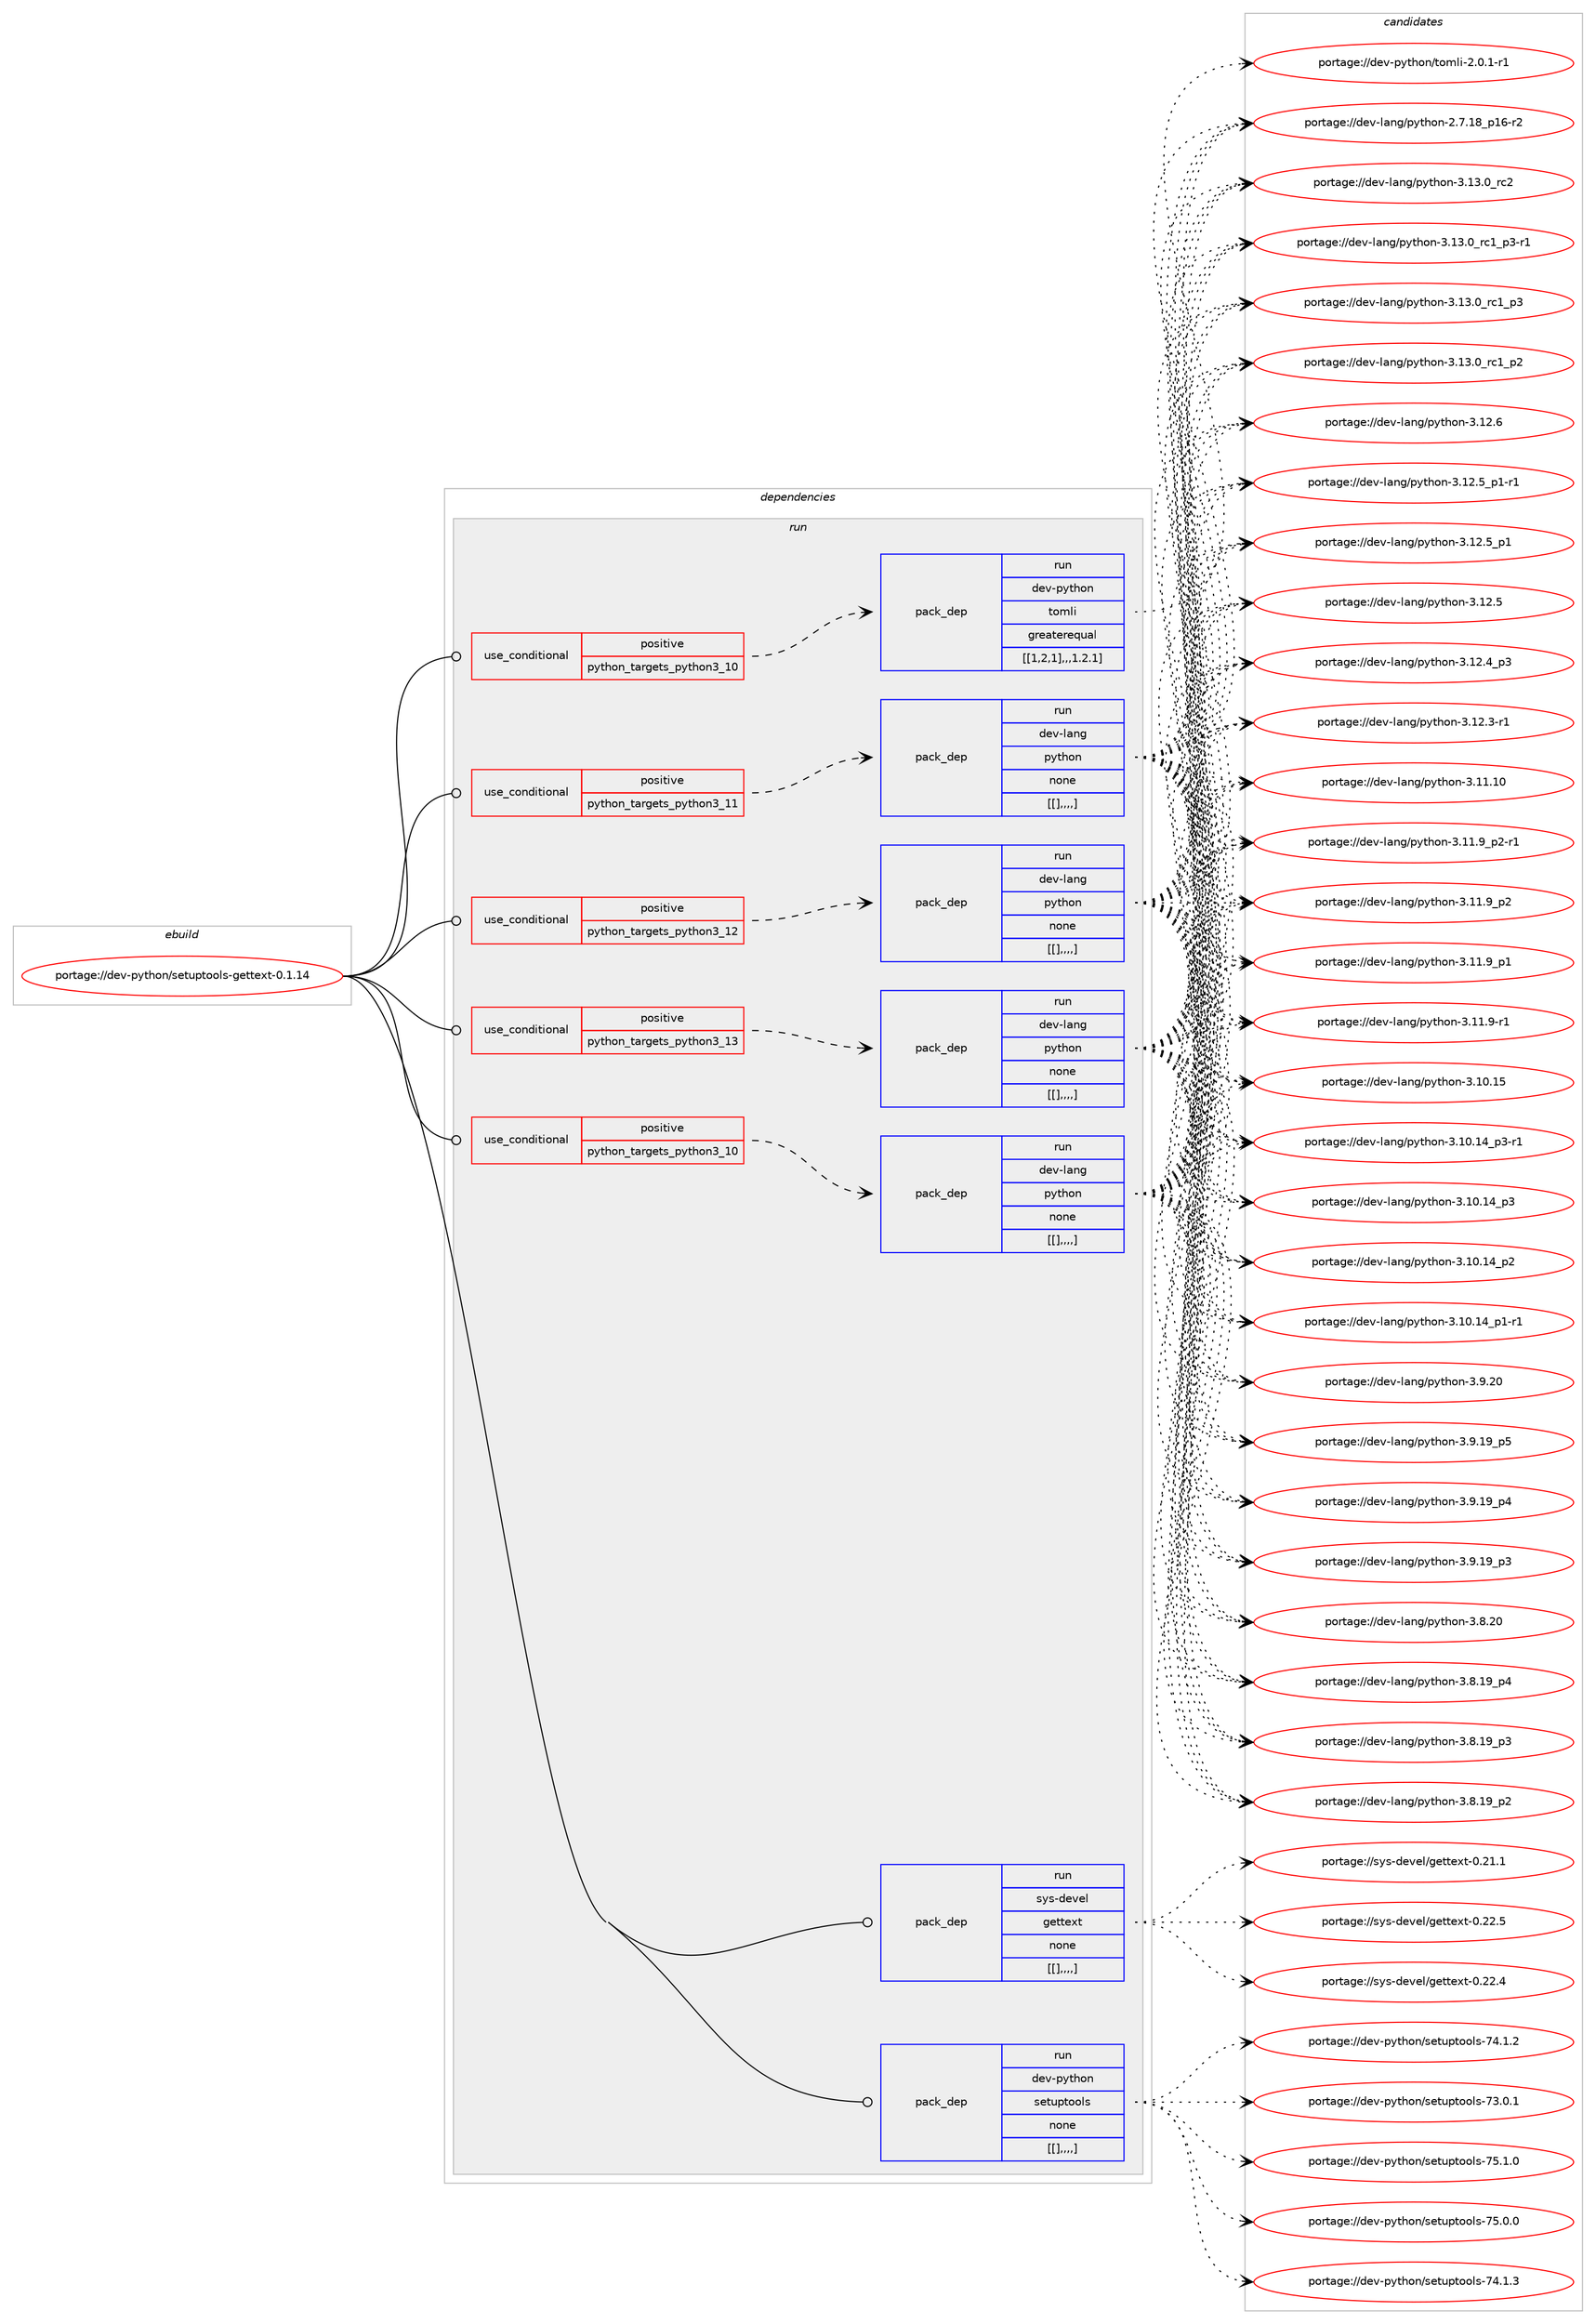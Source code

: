 digraph prolog {

# *************
# Graph options
# *************

newrank=true;
concentrate=true;
compound=true;
graph [rankdir=LR,fontname=Helvetica,fontsize=10,ranksep=1.5];#, ranksep=2.5, nodesep=0.2];
edge  [arrowhead=vee];
node  [fontname=Helvetica,fontsize=10];

# **********
# The ebuild
# **********

subgraph cluster_leftcol {
color=gray;
label=<<i>ebuild</i>>;
id [label="portage://dev-python/setuptools-gettext-0.1.14", color=red, width=4, href="../dev-python/setuptools-gettext-0.1.14.svg"];
}

# ****************
# The dependencies
# ****************

subgraph cluster_midcol {
color=gray;
label=<<i>dependencies</i>>;
subgraph cluster_compile {
fillcolor="#eeeeee";
style=filled;
label=<<i>compile</i>>;
}
subgraph cluster_compileandrun {
fillcolor="#eeeeee";
style=filled;
label=<<i>compile and run</i>>;
}
subgraph cluster_run {
fillcolor="#eeeeee";
style=filled;
label=<<i>run</i>>;
subgraph cond40470 {
dependency165206 [label=<<TABLE BORDER="0" CELLBORDER="1" CELLSPACING="0" CELLPADDING="4"><TR><TD ROWSPAN="3" CELLPADDING="10">use_conditional</TD></TR><TR><TD>positive</TD></TR><TR><TD>python_targets_python3_10</TD></TR></TABLE>>, shape=none, color=red];
subgraph pack123475 {
dependency165207 [label=<<TABLE BORDER="0" CELLBORDER="1" CELLSPACING="0" CELLPADDING="4" WIDTH="220"><TR><TD ROWSPAN="6" CELLPADDING="30">pack_dep</TD></TR><TR><TD WIDTH="110">run</TD></TR><TR><TD>dev-lang</TD></TR><TR><TD>python</TD></TR><TR><TD>none</TD></TR><TR><TD>[[],,,,]</TD></TR></TABLE>>, shape=none, color=blue];
}
dependency165206:e -> dependency165207:w [weight=20,style="dashed",arrowhead="vee"];
}
id:e -> dependency165206:w [weight=20,style="solid",arrowhead="odot"];
subgraph cond40471 {
dependency165208 [label=<<TABLE BORDER="0" CELLBORDER="1" CELLSPACING="0" CELLPADDING="4"><TR><TD ROWSPAN="3" CELLPADDING="10">use_conditional</TD></TR><TR><TD>positive</TD></TR><TR><TD>python_targets_python3_10</TD></TR></TABLE>>, shape=none, color=red];
subgraph pack123476 {
dependency165209 [label=<<TABLE BORDER="0" CELLBORDER="1" CELLSPACING="0" CELLPADDING="4" WIDTH="220"><TR><TD ROWSPAN="6" CELLPADDING="30">pack_dep</TD></TR><TR><TD WIDTH="110">run</TD></TR><TR><TD>dev-python</TD></TR><TR><TD>tomli</TD></TR><TR><TD>greaterequal</TD></TR><TR><TD>[[1,2,1],,,1.2.1]</TD></TR></TABLE>>, shape=none, color=blue];
}
dependency165208:e -> dependency165209:w [weight=20,style="dashed",arrowhead="vee"];
}
id:e -> dependency165208:w [weight=20,style="solid",arrowhead="odot"];
subgraph cond40472 {
dependency165210 [label=<<TABLE BORDER="0" CELLBORDER="1" CELLSPACING="0" CELLPADDING="4"><TR><TD ROWSPAN="3" CELLPADDING="10">use_conditional</TD></TR><TR><TD>positive</TD></TR><TR><TD>python_targets_python3_11</TD></TR></TABLE>>, shape=none, color=red];
subgraph pack123477 {
dependency165211 [label=<<TABLE BORDER="0" CELLBORDER="1" CELLSPACING="0" CELLPADDING="4" WIDTH="220"><TR><TD ROWSPAN="6" CELLPADDING="30">pack_dep</TD></TR><TR><TD WIDTH="110">run</TD></TR><TR><TD>dev-lang</TD></TR><TR><TD>python</TD></TR><TR><TD>none</TD></TR><TR><TD>[[],,,,]</TD></TR></TABLE>>, shape=none, color=blue];
}
dependency165210:e -> dependency165211:w [weight=20,style="dashed",arrowhead="vee"];
}
id:e -> dependency165210:w [weight=20,style="solid",arrowhead="odot"];
subgraph cond40473 {
dependency165212 [label=<<TABLE BORDER="0" CELLBORDER="1" CELLSPACING="0" CELLPADDING="4"><TR><TD ROWSPAN="3" CELLPADDING="10">use_conditional</TD></TR><TR><TD>positive</TD></TR><TR><TD>python_targets_python3_12</TD></TR></TABLE>>, shape=none, color=red];
subgraph pack123478 {
dependency165213 [label=<<TABLE BORDER="0" CELLBORDER="1" CELLSPACING="0" CELLPADDING="4" WIDTH="220"><TR><TD ROWSPAN="6" CELLPADDING="30">pack_dep</TD></TR><TR><TD WIDTH="110">run</TD></TR><TR><TD>dev-lang</TD></TR><TR><TD>python</TD></TR><TR><TD>none</TD></TR><TR><TD>[[],,,,]</TD></TR></TABLE>>, shape=none, color=blue];
}
dependency165212:e -> dependency165213:w [weight=20,style="dashed",arrowhead="vee"];
}
id:e -> dependency165212:w [weight=20,style="solid",arrowhead="odot"];
subgraph cond40474 {
dependency165214 [label=<<TABLE BORDER="0" CELLBORDER="1" CELLSPACING="0" CELLPADDING="4"><TR><TD ROWSPAN="3" CELLPADDING="10">use_conditional</TD></TR><TR><TD>positive</TD></TR><TR><TD>python_targets_python3_13</TD></TR></TABLE>>, shape=none, color=red];
subgraph pack123479 {
dependency165215 [label=<<TABLE BORDER="0" CELLBORDER="1" CELLSPACING="0" CELLPADDING="4" WIDTH="220"><TR><TD ROWSPAN="6" CELLPADDING="30">pack_dep</TD></TR><TR><TD WIDTH="110">run</TD></TR><TR><TD>dev-lang</TD></TR><TR><TD>python</TD></TR><TR><TD>none</TD></TR><TR><TD>[[],,,,]</TD></TR></TABLE>>, shape=none, color=blue];
}
dependency165214:e -> dependency165215:w [weight=20,style="dashed",arrowhead="vee"];
}
id:e -> dependency165214:w [weight=20,style="solid",arrowhead="odot"];
subgraph pack123480 {
dependency165216 [label=<<TABLE BORDER="0" CELLBORDER="1" CELLSPACING="0" CELLPADDING="4" WIDTH="220"><TR><TD ROWSPAN="6" CELLPADDING="30">pack_dep</TD></TR><TR><TD WIDTH="110">run</TD></TR><TR><TD>dev-python</TD></TR><TR><TD>setuptools</TD></TR><TR><TD>none</TD></TR><TR><TD>[[],,,,]</TD></TR></TABLE>>, shape=none, color=blue];
}
id:e -> dependency165216:w [weight=20,style="solid",arrowhead="odot"];
subgraph pack123481 {
dependency165217 [label=<<TABLE BORDER="0" CELLBORDER="1" CELLSPACING="0" CELLPADDING="4" WIDTH="220"><TR><TD ROWSPAN="6" CELLPADDING="30">pack_dep</TD></TR><TR><TD WIDTH="110">run</TD></TR><TR><TD>sys-devel</TD></TR><TR><TD>gettext</TD></TR><TR><TD>none</TD></TR><TR><TD>[[],,,,]</TD></TR></TABLE>>, shape=none, color=blue];
}
id:e -> dependency165217:w [weight=20,style="solid",arrowhead="odot"];
}
}

# **************
# The candidates
# **************

subgraph cluster_choices {
rank=same;
color=gray;
label=<<i>candidates</i>>;

subgraph choice123475 {
color=black;
nodesep=1;
choice10010111845108971101034711212111610411111045514649514648951149950 [label="portage://dev-lang/python-3.13.0_rc2", color=red, width=4,href="../dev-lang/python-3.13.0_rc2.svg"];
choice1001011184510897110103471121211161041111104551464951464895114994995112514511449 [label="portage://dev-lang/python-3.13.0_rc1_p3-r1", color=red, width=4,href="../dev-lang/python-3.13.0_rc1_p3-r1.svg"];
choice100101118451089711010347112121116104111110455146495146489511499499511251 [label="portage://dev-lang/python-3.13.0_rc1_p3", color=red, width=4,href="../dev-lang/python-3.13.0_rc1_p3.svg"];
choice100101118451089711010347112121116104111110455146495146489511499499511250 [label="portage://dev-lang/python-3.13.0_rc1_p2", color=red, width=4,href="../dev-lang/python-3.13.0_rc1_p2.svg"];
choice10010111845108971101034711212111610411111045514649504654 [label="portage://dev-lang/python-3.12.6", color=red, width=4,href="../dev-lang/python-3.12.6.svg"];
choice1001011184510897110103471121211161041111104551464950465395112494511449 [label="portage://dev-lang/python-3.12.5_p1-r1", color=red, width=4,href="../dev-lang/python-3.12.5_p1-r1.svg"];
choice100101118451089711010347112121116104111110455146495046539511249 [label="portage://dev-lang/python-3.12.5_p1", color=red, width=4,href="../dev-lang/python-3.12.5_p1.svg"];
choice10010111845108971101034711212111610411111045514649504653 [label="portage://dev-lang/python-3.12.5", color=red, width=4,href="../dev-lang/python-3.12.5.svg"];
choice100101118451089711010347112121116104111110455146495046529511251 [label="portage://dev-lang/python-3.12.4_p3", color=red, width=4,href="../dev-lang/python-3.12.4_p3.svg"];
choice100101118451089711010347112121116104111110455146495046514511449 [label="portage://dev-lang/python-3.12.3-r1", color=red, width=4,href="../dev-lang/python-3.12.3-r1.svg"];
choice1001011184510897110103471121211161041111104551464949464948 [label="portage://dev-lang/python-3.11.10", color=red, width=4,href="../dev-lang/python-3.11.10.svg"];
choice1001011184510897110103471121211161041111104551464949465795112504511449 [label="portage://dev-lang/python-3.11.9_p2-r1", color=red, width=4,href="../dev-lang/python-3.11.9_p2-r1.svg"];
choice100101118451089711010347112121116104111110455146494946579511250 [label="portage://dev-lang/python-3.11.9_p2", color=red, width=4,href="../dev-lang/python-3.11.9_p2.svg"];
choice100101118451089711010347112121116104111110455146494946579511249 [label="portage://dev-lang/python-3.11.9_p1", color=red, width=4,href="../dev-lang/python-3.11.9_p1.svg"];
choice100101118451089711010347112121116104111110455146494946574511449 [label="portage://dev-lang/python-3.11.9-r1", color=red, width=4,href="../dev-lang/python-3.11.9-r1.svg"];
choice1001011184510897110103471121211161041111104551464948464953 [label="portage://dev-lang/python-3.10.15", color=red, width=4,href="../dev-lang/python-3.10.15.svg"];
choice100101118451089711010347112121116104111110455146494846495295112514511449 [label="portage://dev-lang/python-3.10.14_p3-r1", color=red, width=4,href="../dev-lang/python-3.10.14_p3-r1.svg"];
choice10010111845108971101034711212111610411111045514649484649529511251 [label="portage://dev-lang/python-3.10.14_p3", color=red, width=4,href="../dev-lang/python-3.10.14_p3.svg"];
choice10010111845108971101034711212111610411111045514649484649529511250 [label="portage://dev-lang/python-3.10.14_p2", color=red, width=4,href="../dev-lang/python-3.10.14_p2.svg"];
choice100101118451089711010347112121116104111110455146494846495295112494511449 [label="portage://dev-lang/python-3.10.14_p1-r1", color=red, width=4,href="../dev-lang/python-3.10.14_p1-r1.svg"];
choice10010111845108971101034711212111610411111045514657465048 [label="portage://dev-lang/python-3.9.20", color=red, width=4,href="../dev-lang/python-3.9.20.svg"];
choice100101118451089711010347112121116104111110455146574649579511253 [label="portage://dev-lang/python-3.9.19_p5", color=red, width=4,href="../dev-lang/python-3.9.19_p5.svg"];
choice100101118451089711010347112121116104111110455146574649579511252 [label="portage://dev-lang/python-3.9.19_p4", color=red, width=4,href="../dev-lang/python-3.9.19_p4.svg"];
choice100101118451089711010347112121116104111110455146574649579511251 [label="portage://dev-lang/python-3.9.19_p3", color=red, width=4,href="../dev-lang/python-3.9.19_p3.svg"];
choice10010111845108971101034711212111610411111045514656465048 [label="portage://dev-lang/python-3.8.20", color=red, width=4,href="../dev-lang/python-3.8.20.svg"];
choice100101118451089711010347112121116104111110455146564649579511252 [label="portage://dev-lang/python-3.8.19_p4", color=red, width=4,href="../dev-lang/python-3.8.19_p4.svg"];
choice100101118451089711010347112121116104111110455146564649579511251 [label="portage://dev-lang/python-3.8.19_p3", color=red, width=4,href="../dev-lang/python-3.8.19_p3.svg"];
choice100101118451089711010347112121116104111110455146564649579511250 [label="portage://dev-lang/python-3.8.19_p2", color=red, width=4,href="../dev-lang/python-3.8.19_p2.svg"];
choice100101118451089711010347112121116104111110455046554649569511249544511450 [label="portage://dev-lang/python-2.7.18_p16-r2", color=red, width=4,href="../dev-lang/python-2.7.18_p16-r2.svg"];
dependency165207:e -> choice10010111845108971101034711212111610411111045514649514648951149950:w [style=dotted,weight="100"];
dependency165207:e -> choice1001011184510897110103471121211161041111104551464951464895114994995112514511449:w [style=dotted,weight="100"];
dependency165207:e -> choice100101118451089711010347112121116104111110455146495146489511499499511251:w [style=dotted,weight="100"];
dependency165207:e -> choice100101118451089711010347112121116104111110455146495146489511499499511250:w [style=dotted,weight="100"];
dependency165207:e -> choice10010111845108971101034711212111610411111045514649504654:w [style=dotted,weight="100"];
dependency165207:e -> choice1001011184510897110103471121211161041111104551464950465395112494511449:w [style=dotted,weight="100"];
dependency165207:e -> choice100101118451089711010347112121116104111110455146495046539511249:w [style=dotted,weight="100"];
dependency165207:e -> choice10010111845108971101034711212111610411111045514649504653:w [style=dotted,weight="100"];
dependency165207:e -> choice100101118451089711010347112121116104111110455146495046529511251:w [style=dotted,weight="100"];
dependency165207:e -> choice100101118451089711010347112121116104111110455146495046514511449:w [style=dotted,weight="100"];
dependency165207:e -> choice1001011184510897110103471121211161041111104551464949464948:w [style=dotted,weight="100"];
dependency165207:e -> choice1001011184510897110103471121211161041111104551464949465795112504511449:w [style=dotted,weight="100"];
dependency165207:e -> choice100101118451089711010347112121116104111110455146494946579511250:w [style=dotted,weight="100"];
dependency165207:e -> choice100101118451089711010347112121116104111110455146494946579511249:w [style=dotted,weight="100"];
dependency165207:e -> choice100101118451089711010347112121116104111110455146494946574511449:w [style=dotted,weight="100"];
dependency165207:e -> choice1001011184510897110103471121211161041111104551464948464953:w [style=dotted,weight="100"];
dependency165207:e -> choice100101118451089711010347112121116104111110455146494846495295112514511449:w [style=dotted,weight="100"];
dependency165207:e -> choice10010111845108971101034711212111610411111045514649484649529511251:w [style=dotted,weight="100"];
dependency165207:e -> choice10010111845108971101034711212111610411111045514649484649529511250:w [style=dotted,weight="100"];
dependency165207:e -> choice100101118451089711010347112121116104111110455146494846495295112494511449:w [style=dotted,weight="100"];
dependency165207:e -> choice10010111845108971101034711212111610411111045514657465048:w [style=dotted,weight="100"];
dependency165207:e -> choice100101118451089711010347112121116104111110455146574649579511253:w [style=dotted,weight="100"];
dependency165207:e -> choice100101118451089711010347112121116104111110455146574649579511252:w [style=dotted,weight="100"];
dependency165207:e -> choice100101118451089711010347112121116104111110455146574649579511251:w [style=dotted,weight="100"];
dependency165207:e -> choice10010111845108971101034711212111610411111045514656465048:w [style=dotted,weight="100"];
dependency165207:e -> choice100101118451089711010347112121116104111110455146564649579511252:w [style=dotted,weight="100"];
dependency165207:e -> choice100101118451089711010347112121116104111110455146564649579511251:w [style=dotted,weight="100"];
dependency165207:e -> choice100101118451089711010347112121116104111110455146564649579511250:w [style=dotted,weight="100"];
dependency165207:e -> choice100101118451089711010347112121116104111110455046554649569511249544511450:w [style=dotted,weight="100"];
}
subgraph choice123476 {
color=black;
nodesep=1;
choice10010111845112121116104111110471161111091081054550464846494511449 [label="portage://dev-python/tomli-2.0.1-r1", color=red, width=4,href="../dev-python/tomli-2.0.1-r1.svg"];
dependency165209:e -> choice10010111845112121116104111110471161111091081054550464846494511449:w [style=dotted,weight="100"];
}
subgraph choice123477 {
color=black;
nodesep=1;
choice10010111845108971101034711212111610411111045514649514648951149950 [label="portage://dev-lang/python-3.13.0_rc2", color=red, width=4,href="../dev-lang/python-3.13.0_rc2.svg"];
choice1001011184510897110103471121211161041111104551464951464895114994995112514511449 [label="portage://dev-lang/python-3.13.0_rc1_p3-r1", color=red, width=4,href="../dev-lang/python-3.13.0_rc1_p3-r1.svg"];
choice100101118451089711010347112121116104111110455146495146489511499499511251 [label="portage://dev-lang/python-3.13.0_rc1_p3", color=red, width=4,href="../dev-lang/python-3.13.0_rc1_p3.svg"];
choice100101118451089711010347112121116104111110455146495146489511499499511250 [label="portage://dev-lang/python-3.13.0_rc1_p2", color=red, width=4,href="../dev-lang/python-3.13.0_rc1_p2.svg"];
choice10010111845108971101034711212111610411111045514649504654 [label="portage://dev-lang/python-3.12.6", color=red, width=4,href="../dev-lang/python-3.12.6.svg"];
choice1001011184510897110103471121211161041111104551464950465395112494511449 [label="portage://dev-lang/python-3.12.5_p1-r1", color=red, width=4,href="../dev-lang/python-3.12.5_p1-r1.svg"];
choice100101118451089711010347112121116104111110455146495046539511249 [label="portage://dev-lang/python-3.12.5_p1", color=red, width=4,href="../dev-lang/python-3.12.5_p1.svg"];
choice10010111845108971101034711212111610411111045514649504653 [label="portage://dev-lang/python-3.12.5", color=red, width=4,href="../dev-lang/python-3.12.5.svg"];
choice100101118451089711010347112121116104111110455146495046529511251 [label="portage://dev-lang/python-3.12.4_p3", color=red, width=4,href="../dev-lang/python-3.12.4_p3.svg"];
choice100101118451089711010347112121116104111110455146495046514511449 [label="portage://dev-lang/python-3.12.3-r1", color=red, width=4,href="../dev-lang/python-3.12.3-r1.svg"];
choice1001011184510897110103471121211161041111104551464949464948 [label="portage://dev-lang/python-3.11.10", color=red, width=4,href="../dev-lang/python-3.11.10.svg"];
choice1001011184510897110103471121211161041111104551464949465795112504511449 [label="portage://dev-lang/python-3.11.9_p2-r1", color=red, width=4,href="../dev-lang/python-3.11.9_p2-r1.svg"];
choice100101118451089711010347112121116104111110455146494946579511250 [label="portage://dev-lang/python-3.11.9_p2", color=red, width=4,href="../dev-lang/python-3.11.9_p2.svg"];
choice100101118451089711010347112121116104111110455146494946579511249 [label="portage://dev-lang/python-3.11.9_p1", color=red, width=4,href="../dev-lang/python-3.11.9_p1.svg"];
choice100101118451089711010347112121116104111110455146494946574511449 [label="portage://dev-lang/python-3.11.9-r1", color=red, width=4,href="../dev-lang/python-3.11.9-r1.svg"];
choice1001011184510897110103471121211161041111104551464948464953 [label="portage://dev-lang/python-3.10.15", color=red, width=4,href="../dev-lang/python-3.10.15.svg"];
choice100101118451089711010347112121116104111110455146494846495295112514511449 [label="portage://dev-lang/python-3.10.14_p3-r1", color=red, width=4,href="../dev-lang/python-3.10.14_p3-r1.svg"];
choice10010111845108971101034711212111610411111045514649484649529511251 [label="portage://dev-lang/python-3.10.14_p3", color=red, width=4,href="../dev-lang/python-3.10.14_p3.svg"];
choice10010111845108971101034711212111610411111045514649484649529511250 [label="portage://dev-lang/python-3.10.14_p2", color=red, width=4,href="../dev-lang/python-3.10.14_p2.svg"];
choice100101118451089711010347112121116104111110455146494846495295112494511449 [label="portage://dev-lang/python-3.10.14_p1-r1", color=red, width=4,href="../dev-lang/python-3.10.14_p1-r1.svg"];
choice10010111845108971101034711212111610411111045514657465048 [label="portage://dev-lang/python-3.9.20", color=red, width=4,href="../dev-lang/python-3.9.20.svg"];
choice100101118451089711010347112121116104111110455146574649579511253 [label="portage://dev-lang/python-3.9.19_p5", color=red, width=4,href="../dev-lang/python-3.9.19_p5.svg"];
choice100101118451089711010347112121116104111110455146574649579511252 [label="portage://dev-lang/python-3.9.19_p4", color=red, width=4,href="../dev-lang/python-3.9.19_p4.svg"];
choice100101118451089711010347112121116104111110455146574649579511251 [label="portage://dev-lang/python-3.9.19_p3", color=red, width=4,href="../dev-lang/python-3.9.19_p3.svg"];
choice10010111845108971101034711212111610411111045514656465048 [label="portage://dev-lang/python-3.8.20", color=red, width=4,href="../dev-lang/python-3.8.20.svg"];
choice100101118451089711010347112121116104111110455146564649579511252 [label="portage://dev-lang/python-3.8.19_p4", color=red, width=4,href="../dev-lang/python-3.8.19_p4.svg"];
choice100101118451089711010347112121116104111110455146564649579511251 [label="portage://dev-lang/python-3.8.19_p3", color=red, width=4,href="../dev-lang/python-3.8.19_p3.svg"];
choice100101118451089711010347112121116104111110455146564649579511250 [label="portage://dev-lang/python-3.8.19_p2", color=red, width=4,href="../dev-lang/python-3.8.19_p2.svg"];
choice100101118451089711010347112121116104111110455046554649569511249544511450 [label="portage://dev-lang/python-2.7.18_p16-r2", color=red, width=4,href="../dev-lang/python-2.7.18_p16-r2.svg"];
dependency165211:e -> choice10010111845108971101034711212111610411111045514649514648951149950:w [style=dotted,weight="100"];
dependency165211:e -> choice1001011184510897110103471121211161041111104551464951464895114994995112514511449:w [style=dotted,weight="100"];
dependency165211:e -> choice100101118451089711010347112121116104111110455146495146489511499499511251:w [style=dotted,weight="100"];
dependency165211:e -> choice100101118451089711010347112121116104111110455146495146489511499499511250:w [style=dotted,weight="100"];
dependency165211:e -> choice10010111845108971101034711212111610411111045514649504654:w [style=dotted,weight="100"];
dependency165211:e -> choice1001011184510897110103471121211161041111104551464950465395112494511449:w [style=dotted,weight="100"];
dependency165211:e -> choice100101118451089711010347112121116104111110455146495046539511249:w [style=dotted,weight="100"];
dependency165211:e -> choice10010111845108971101034711212111610411111045514649504653:w [style=dotted,weight="100"];
dependency165211:e -> choice100101118451089711010347112121116104111110455146495046529511251:w [style=dotted,weight="100"];
dependency165211:e -> choice100101118451089711010347112121116104111110455146495046514511449:w [style=dotted,weight="100"];
dependency165211:e -> choice1001011184510897110103471121211161041111104551464949464948:w [style=dotted,weight="100"];
dependency165211:e -> choice1001011184510897110103471121211161041111104551464949465795112504511449:w [style=dotted,weight="100"];
dependency165211:e -> choice100101118451089711010347112121116104111110455146494946579511250:w [style=dotted,weight="100"];
dependency165211:e -> choice100101118451089711010347112121116104111110455146494946579511249:w [style=dotted,weight="100"];
dependency165211:e -> choice100101118451089711010347112121116104111110455146494946574511449:w [style=dotted,weight="100"];
dependency165211:e -> choice1001011184510897110103471121211161041111104551464948464953:w [style=dotted,weight="100"];
dependency165211:e -> choice100101118451089711010347112121116104111110455146494846495295112514511449:w [style=dotted,weight="100"];
dependency165211:e -> choice10010111845108971101034711212111610411111045514649484649529511251:w [style=dotted,weight="100"];
dependency165211:e -> choice10010111845108971101034711212111610411111045514649484649529511250:w [style=dotted,weight="100"];
dependency165211:e -> choice100101118451089711010347112121116104111110455146494846495295112494511449:w [style=dotted,weight="100"];
dependency165211:e -> choice10010111845108971101034711212111610411111045514657465048:w [style=dotted,weight="100"];
dependency165211:e -> choice100101118451089711010347112121116104111110455146574649579511253:w [style=dotted,weight="100"];
dependency165211:e -> choice100101118451089711010347112121116104111110455146574649579511252:w [style=dotted,weight="100"];
dependency165211:e -> choice100101118451089711010347112121116104111110455146574649579511251:w [style=dotted,weight="100"];
dependency165211:e -> choice10010111845108971101034711212111610411111045514656465048:w [style=dotted,weight="100"];
dependency165211:e -> choice100101118451089711010347112121116104111110455146564649579511252:w [style=dotted,weight="100"];
dependency165211:e -> choice100101118451089711010347112121116104111110455146564649579511251:w [style=dotted,weight="100"];
dependency165211:e -> choice100101118451089711010347112121116104111110455146564649579511250:w [style=dotted,weight="100"];
dependency165211:e -> choice100101118451089711010347112121116104111110455046554649569511249544511450:w [style=dotted,weight="100"];
}
subgraph choice123478 {
color=black;
nodesep=1;
choice10010111845108971101034711212111610411111045514649514648951149950 [label="portage://dev-lang/python-3.13.0_rc2", color=red, width=4,href="../dev-lang/python-3.13.0_rc2.svg"];
choice1001011184510897110103471121211161041111104551464951464895114994995112514511449 [label="portage://dev-lang/python-3.13.0_rc1_p3-r1", color=red, width=4,href="../dev-lang/python-3.13.0_rc1_p3-r1.svg"];
choice100101118451089711010347112121116104111110455146495146489511499499511251 [label="portage://dev-lang/python-3.13.0_rc1_p3", color=red, width=4,href="../dev-lang/python-3.13.0_rc1_p3.svg"];
choice100101118451089711010347112121116104111110455146495146489511499499511250 [label="portage://dev-lang/python-3.13.0_rc1_p2", color=red, width=4,href="../dev-lang/python-3.13.0_rc1_p2.svg"];
choice10010111845108971101034711212111610411111045514649504654 [label="portage://dev-lang/python-3.12.6", color=red, width=4,href="../dev-lang/python-3.12.6.svg"];
choice1001011184510897110103471121211161041111104551464950465395112494511449 [label="portage://dev-lang/python-3.12.5_p1-r1", color=red, width=4,href="../dev-lang/python-3.12.5_p1-r1.svg"];
choice100101118451089711010347112121116104111110455146495046539511249 [label="portage://dev-lang/python-3.12.5_p1", color=red, width=4,href="../dev-lang/python-3.12.5_p1.svg"];
choice10010111845108971101034711212111610411111045514649504653 [label="portage://dev-lang/python-3.12.5", color=red, width=4,href="../dev-lang/python-3.12.5.svg"];
choice100101118451089711010347112121116104111110455146495046529511251 [label="portage://dev-lang/python-3.12.4_p3", color=red, width=4,href="../dev-lang/python-3.12.4_p3.svg"];
choice100101118451089711010347112121116104111110455146495046514511449 [label="portage://dev-lang/python-3.12.3-r1", color=red, width=4,href="../dev-lang/python-3.12.3-r1.svg"];
choice1001011184510897110103471121211161041111104551464949464948 [label="portage://dev-lang/python-3.11.10", color=red, width=4,href="../dev-lang/python-3.11.10.svg"];
choice1001011184510897110103471121211161041111104551464949465795112504511449 [label="portage://dev-lang/python-3.11.9_p2-r1", color=red, width=4,href="../dev-lang/python-3.11.9_p2-r1.svg"];
choice100101118451089711010347112121116104111110455146494946579511250 [label="portage://dev-lang/python-3.11.9_p2", color=red, width=4,href="../dev-lang/python-3.11.9_p2.svg"];
choice100101118451089711010347112121116104111110455146494946579511249 [label="portage://dev-lang/python-3.11.9_p1", color=red, width=4,href="../dev-lang/python-3.11.9_p1.svg"];
choice100101118451089711010347112121116104111110455146494946574511449 [label="portage://dev-lang/python-3.11.9-r1", color=red, width=4,href="../dev-lang/python-3.11.9-r1.svg"];
choice1001011184510897110103471121211161041111104551464948464953 [label="portage://dev-lang/python-3.10.15", color=red, width=4,href="../dev-lang/python-3.10.15.svg"];
choice100101118451089711010347112121116104111110455146494846495295112514511449 [label="portage://dev-lang/python-3.10.14_p3-r1", color=red, width=4,href="../dev-lang/python-3.10.14_p3-r1.svg"];
choice10010111845108971101034711212111610411111045514649484649529511251 [label="portage://dev-lang/python-3.10.14_p3", color=red, width=4,href="../dev-lang/python-3.10.14_p3.svg"];
choice10010111845108971101034711212111610411111045514649484649529511250 [label="portage://dev-lang/python-3.10.14_p2", color=red, width=4,href="../dev-lang/python-3.10.14_p2.svg"];
choice100101118451089711010347112121116104111110455146494846495295112494511449 [label="portage://dev-lang/python-3.10.14_p1-r1", color=red, width=4,href="../dev-lang/python-3.10.14_p1-r1.svg"];
choice10010111845108971101034711212111610411111045514657465048 [label="portage://dev-lang/python-3.9.20", color=red, width=4,href="../dev-lang/python-3.9.20.svg"];
choice100101118451089711010347112121116104111110455146574649579511253 [label="portage://dev-lang/python-3.9.19_p5", color=red, width=4,href="../dev-lang/python-3.9.19_p5.svg"];
choice100101118451089711010347112121116104111110455146574649579511252 [label="portage://dev-lang/python-3.9.19_p4", color=red, width=4,href="../dev-lang/python-3.9.19_p4.svg"];
choice100101118451089711010347112121116104111110455146574649579511251 [label="portage://dev-lang/python-3.9.19_p3", color=red, width=4,href="../dev-lang/python-3.9.19_p3.svg"];
choice10010111845108971101034711212111610411111045514656465048 [label="portage://dev-lang/python-3.8.20", color=red, width=4,href="../dev-lang/python-3.8.20.svg"];
choice100101118451089711010347112121116104111110455146564649579511252 [label="portage://dev-lang/python-3.8.19_p4", color=red, width=4,href="../dev-lang/python-3.8.19_p4.svg"];
choice100101118451089711010347112121116104111110455146564649579511251 [label="portage://dev-lang/python-3.8.19_p3", color=red, width=4,href="../dev-lang/python-3.8.19_p3.svg"];
choice100101118451089711010347112121116104111110455146564649579511250 [label="portage://dev-lang/python-3.8.19_p2", color=red, width=4,href="../dev-lang/python-3.8.19_p2.svg"];
choice100101118451089711010347112121116104111110455046554649569511249544511450 [label="portage://dev-lang/python-2.7.18_p16-r2", color=red, width=4,href="../dev-lang/python-2.7.18_p16-r2.svg"];
dependency165213:e -> choice10010111845108971101034711212111610411111045514649514648951149950:w [style=dotted,weight="100"];
dependency165213:e -> choice1001011184510897110103471121211161041111104551464951464895114994995112514511449:w [style=dotted,weight="100"];
dependency165213:e -> choice100101118451089711010347112121116104111110455146495146489511499499511251:w [style=dotted,weight="100"];
dependency165213:e -> choice100101118451089711010347112121116104111110455146495146489511499499511250:w [style=dotted,weight="100"];
dependency165213:e -> choice10010111845108971101034711212111610411111045514649504654:w [style=dotted,weight="100"];
dependency165213:e -> choice1001011184510897110103471121211161041111104551464950465395112494511449:w [style=dotted,weight="100"];
dependency165213:e -> choice100101118451089711010347112121116104111110455146495046539511249:w [style=dotted,weight="100"];
dependency165213:e -> choice10010111845108971101034711212111610411111045514649504653:w [style=dotted,weight="100"];
dependency165213:e -> choice100101118451089711010347112121116104111110455146495046529511251:w [style=dotted,weight="100"];
dependency165213:e -> choice100101118451089711010347112121116104111110455146495046514511449:w [style=dotted,weight="100"];
dependency165213:e -> choice1001011184510897110103471121211161041111104551464949464948:w [style=dotted,weight="100"];
dependency165213:e -> choice1001011184510897110103471121211161041111104551464949465795112504511449:w [style=dotted,weight="100"];
dependency165213:e -> choice100101118451089711010347112121116104111110455146494946579511250:w [style=dotted,weight="100"];
dependency165213:e -> choice100101118451089711010347112121116104111110455146494946579511249:w [style=dotted,weight="100"];
dependency165213:e -> choice100101118451089711010347112121116104111110455146494946574511449:w [style=dotted,weight="100"];
dependency165213:e -> choice1001011184510897110103471121211161041111104551464948464953:w [style=dotted,weight="100"];
dependency165213:e -> choice100101118451089711010347112121116104111110455146494846495295112514511449:w [style=dotted,weight="100"];
dependency165213:e -> choice10010111845108971101034711212111610411111045514649484649529511251:w [style=dotted,weight="100"];
dependency165213:e -> choice10010111845108971101034711212111610411111045514649484649529511250:w [style=dotted,weight="100"];
dependency165213:e -> choice100101118451089711010347112121116104111110455146494846495295112494511449:w [style=dotted,weight="100"];
dependency165213:e -> choice10010111845108971101034711212111610411111045514657465048:w [style=dotted,weight="100"];
dependency165213:e -> choice100101118451089711010347112121116104111110455146574649579511253:w [style=dotted,weight="100"];
dependency165213:e -> choice100101118451089711010347112121116104111110455146574649579511252:w [style=dotted,weight="100"];
dependency165213:e -> choice100101118451089711010347112121116104111110455146574649579511251:w [style=dotted,weight="100"];
dependency165213:e -> choice10010111845108971101034711212111610411111045514656465048:w [style=dotted,weight="100"];
dependency165213:e -> choice100101118451089711010347112121116104111110455146564649579511252:w [style=dotted,weight="100"];
dependency165213:e -> choice100101118451089711010347112121116104111110455146564649579511251:w [style=dotted,weight="100"];
dependency165213:e -> choice100101118451089711010347112121116104111110455146564649579511250:w [style=dotted,weight="100"];
dependency165213:e -> choice100101118451089711010347112121116104111110455046554649569511249544511450:w [style=dotted,weight="100"];
}
subgraph choice123479 {
color=black;
nodesep=1;
choice10010111845108971101034711212111610411111045514649514648951149950 [label="portage://dev-lang/python-3.13.0_rc2", color=red, width=4,href="../dev-lang/python-3.13.0_rc2.svg"];
choice1001011184510897110103471121211161041111104551464951464895114994995112514511449 [label="portage://dev-lang/python-3.13.0_rc1_p3-r1", color=red, width=4,href="../dev-lang/python-3.13.0_rc1_p3-r1.svg"];
choice100101118451089711010347112121116104111110455146495146489511499499511251 [label="portage://dev-lang/python-3.13.0_rc1_p3", color=red, width=4,href="../dev-lang/python-3.13.0_rc1_p3.svg"];
choice100101118451089711010347112121116104111110455146495146489511499499511250 [label="portage://dev-lang/python-3.13.0_rc1_p2", color=red, width=4,href="../dev-lang/python-3.13.0_rc1_p2.svg"];
choice10010111845108971101034711212111610411111045514649504654 [label="portage://dev-lang/python-3.12.6", color=red, width=4,href="../dev-lang/python-3.12.6.svg"];
choice1001011184510897110103471121211161041111104551464950465395112494511449 [label="portage://dev-lang/python-3.12.5_p1-r1", color=red, width=4,href="../dev-lang/python-3.12.5_p1-r1.svg"];
choice100101118451089711010347112121116104111110455146495046539511249 [label="portage://dev-lang/python-3.12.5_p1", color=red, width=4,href="../dev-lang/python-3.12.5_p1.svg"];
choice10010111845108971101034711212111610411111045514649504653 [label="portage://dev-lang/python-3.12.5", color=red, width=4,href="../dev-lang/python-3.12.5.svg"];
choice100101118451089711010347112121116104111110455146495046529511251 [label="portage://dev-lang/python-3.12.4_p3", color=red, width=4,href="../dev-lang/python-3.12.4_p3.svg"];
choice100101118451089711010347112121116104111110455146495046514511449 [label="portage://dev-lang/python-3.12.3-r1", color=red, width=4,href="../dev-lang/python-3.12.3-r1.svg"];
choice1001011184510897110103471121211161041111104551464949464948 [label="portage://dev-lang/python-3.11.10", color=red, width=4,href="../dev-lang/python-3.11.10.svg"];
choice1001011184510897110103471121211161041111104551464949465795112504511449 [label="portage://dev-lang/python-3.11.9_p2-r1", color=red, width=4,href="../dev-lang/python-3.11.9_p2-r1.svg"];
choice100101118451089711010347112121116104111110455146494946579511250 [label="portage://dev-lang/python-3.11.9_p2", color=red, width=4,href="../dev-lang/python-3.11.9_p2.svg"];
choice100101118451089711010347112121116104111110455146494946579511249 [label="portage://dev-lang/python-3.11.9_p1", color=red, width=4,href="../dev-lang/python-3.11.9_p1.svg"];
choice100101118451089711010347112121116104111110455146494946574511449 [label="portage://dev-lang/python-3.11.9-r1", color=red, width=4,href="../dev-lang/python-3.11.9-r1.svg"];
choice1001011184510897110103471121211161041111104551464948464953 [label="portage://dev-lang/python-3.10.15", color=red, width=4,href="../dev-lang/python-3.10.15.svg"];
choice100101118451089711010347112121116104111110455146494846495295112514511449 [label="portage://dev-lang/python-3.10.14_p3-r1", color=red, width=4,href="../dev-lang/python-3.10.14_p3-r1.svg"];
choice10010111845108971101034711212111610411111045514649484649529511251 [label="portage://dev-lang/python-3.10.14_p3", color=red, width=4,href="../dev-lang/python-3.10.14_p3.svg"];
choice10010111845108971101034711212111610411111045514649484649529511250 [label="portage://dev-lang/python-3.10.14_p2", color=red, width=4,href="../dev-lang/python-3.10.14_p2.svg"];
choice100101118451089711010347112121116104111110455146494846495295112494511449 [label="portage://dev-lang/python-3.10.14_p1-r1", color=red, width=4,href="../dev-lang/python-3.10.14_p1-r1.svg"];
choice10010111845108971101034711212111610411111045514657465048 [label="portage://dev-lang/python-3.9.20", color=red, width=4,href="../dev-lang/python-3.9.20.svg"];
choice100101118451089711010347112121116104111110455146574649579511253 [label="portage://dev-lang/python-3.9.19_p5", color=red, width=4,href="../dev-lang/python-3.9.19_p5.svg"];
choice100101118451089711010347112121116104111110455146574649579511252 [label="portage://dev-lang/python-3.9.19_p4", color=red, width=4,href="../dev-lang/python-3.9.19_p4.svg"];
choice100101118451089711010347112121116104111110455146574649579511251 [label="portage://dev-lang/python-3.9.19_p3", color=red, width=4,href="../dev-lang/python-3.9.19_p3.svg"];
choice10010111845108971101034711212111610411111045514656465048 [label="portage://dev-lang/python-3.8.20", color=red, width=4,href="../dev-lang/python-3.8.20.svg"];
choice100101118451089711010347112121116104111110455146564649579511252 [label="portage://dev-lang/python-3.8.19_p4", color=red, width=4,href="../dev-lang/python-3.8.19_p4.svg"];
choice100101118451089711010347112121116104111110455146564649579511251 [label="portage://dev-lang/python-3.8.19_p3", color=red, width=4,href="../dev-lang/python-3.8.19_p3.svg"];
choice100101118451089711010347112121116104111110455146564649579511250 [label="portage://dev-lang/python-3.8.19_p2", color=red, width=4,href="../dev-lang/python-3.8.19_p2.svg"];
choice100101118451089711010347112121116104111110455046554649569511249544511450 [label="portage://dev-lang/python-2.7.18_p16-r2", color=red, width=4,href="../dev-lang/python-2.7.18_p16-r2.svg"];
dependency165215:e -> choice10010111845108971101034711212111610411111045514649514648951149950:w [style=dotted,weight="100"];
dependency165215:e -> choice1001011184510897110103471121211161041111104551464951464895114994995112514511449:w [style=dotted,weight="100"];
dependency165215:e -> choice100101118451089711010347112121116104111110455146495146489511499499511251:w [style=dotted,weight="100"];
dependency165215:e -> choice100101118451089711010347112121116104111110455146495146489511499499511250:w [style=dotted,weight="100"];
dependency165215:e -> choice10010111845108971101034711212111610411111045514649504654:w [style=dotted,weight="100"];
dependency165215:e -> choice1001011184510897110103471121211161041111104551464950465395112494511449:w [style=dotted,weight="100"];
dependency165215:e -> choice100101118451089711010347112121116104111110455146495046539511249:w [style=dotted,weight="100"];
dependency165215:e -> choice10010111845108971101034711212111610411111045514649504653:w [style=dotted,weight="100"];
dependency165215:e -> choice100101118451089711010347112121116104111110455146495046529511251:w [style=dotted,weight="100"];
dependency165215:e -> choice100101118451089711010347112121116104111110455146495046514511449:w [style=dotted,weight="100"];
dependency165215:e -> choice1001011184510897110103471121211161041111104551464949464948:w [style=dotted,weight="100"];
dependency165215:e -> choice1001011184510897110103471121211161041111104551464949465795112504511449:w [style=dotted,weight="100"];
dependency165215:e -> choice100101118451089711010347112121116104111110455146494946579511250:w [style=dotted,weight="100"];
dependency165215:e -> choice100101118451089711010347112121116104111110455146494946579511249:w [style=dotted,weight="100"];
dependency165215:e -> choice100101118451089711010347112121116104111110455146494946574511449:w [style=dotted,weight="100"];
dependency165215:e -> choice1001011184510897110103471121211161041111104551464948464953:w [style=dotted,weight="100"];
dependency165215:e -> choice100101118451089711010347112121116104111110455146494846495295112514511449:w [style=dotted,weight="100"];
dependency165215:e -> choice10010111845108971101034711212111610411111045514649484649529511251:w [style=dotted,weight="100"];
dependency165215:e -> choice10010111845108971101034711212111610411111045514649484649529511250:w [style=dotted,weight="100"];
dependency165215:e -> choice100101118451089711010347112121116104111110455146494846495295112494511449:w [style=dotted,weight="100"];
dependency165215:e -> choice10010111845108971101034711212111610411111045514657465048:w [style=dotted,weight="100"];
dependency165215:e -> choice100101118451089711010347112121116104111110455146574649579511253:w [style=dotted,weight="100"];
dependency165215:e -> choice100101118451089711010347112121116104111110455146574649579511252:w [style=dotted,weight="100"];
dependency165215:e -> choice100101118451089711010347112121116104111110455146574649579511251:w [style=dotted,weight="100"];
dependency165215:e -> choice10010111845108971101034711212111610411111045514656465048:w [style=dotted,weight="100"];
dependency165215:e -> choice100101118451089711010347112121116104111110455146564649579511252:w [style=dotted,weight="100"];
dependency165215:e -> choice100101118451089711010347112121116104111110455146564649579511251:w [style=dotted,weight="100"];
dependency165215:e -> choice100101118451089711010347112121116104111110455146564649579511250:w [style=dotted,weight="100"];
dependency165215:e -> choice100101118451089711010347112121116104111110455046554649569511249544511450:w [style=dotted,weight="100"];
}
subgraph choice123480 {
color=black;
nodesep=1;
choice100101118451121211161041111104711510111611711211611111110811545555346494648 [label="portage://dev-python/setuptools-75.1.0", color=red, width=4,href="../dev-python/setuptools-75.1.0.svg"];
choice100101118451121211161041111104711510111611711211611111110811545555346484648 [label="portage://dev-python/setuptools-75.0.0", color=red, width=4,href="../dev-python/setuptools-75.0.0.svg"];
choice100101118451121211161041111104711510111611711211611111110811545555246494651 [label="portage://dev-python/setuptools-74.1.3", color=red, width=4,href="../dev-python/setuptools-74.1.3.svg"];
choice100101118451121211161041111104711510111611711211611111110811545555246494650 [label="portage://dev-python/setuptools-74.1.2", color=red, width=4,href="../dev-python/setuptools-74.1.2.svg"];
choice100101118451121211161041111104711510111611711211611111110811545555146484649 [label="portage://dev-python/setuptools-73.0.1", color=red, width=4,href="../dev-python/setuptools-73.0.1.svg"];
dependency165216:e -> choice100101118451121211161041111104711510111611711211611111110811545555346494648:w [style=dotted,weight="100"];
dependency165216:e -> choice100101118451121211161041111104711510111611711211611111110811545555346484648:w [style=dotted,weight="100"];
dependency165216:e -> choice100101118451121211161041111104711510111611711211611111110811545555246494651:w [style=dotted,weight="100"];
dependency165216:e -> choice100101118451121211161041111104711510111611711211611111110811545555246494650:w [style=dotted,weight="100"];
dependency165216:e -> choice100101118451121211161041111104711510111611711211611111110811545555146484649:w [style=dotted,weight="100"];
}
subgraph choice123481 {
color=black;
nodesep=1;
choice115121115451001011181011084710310111611610112011645484650504653 [label="portage://sys-devel/gettext-0.22.5", color=red, width=4,href="../sys-devel/gettext-0.22.5.svg"];
choice115121115451001011181011084710310111611610112011645484650504652 [label="portage://sys-devel/gettext-0.22.4", color=red, width=4,href="../sys-devel/gettext-0.22.4.svg"];
choice115121115451001011181011084710310111611610112011645484650494649 [label="portage://sys-devel/gettext-0.21.1", color=red, width=4,href="../sys-devel/gettext-0.21.1.svg"];
dependency165217:e -> choice115121115451001011181011084710310111611610112011645484650504653:w [style=dotted,weight="100"];
dependency165217:e -> choice115121115451001011181011084710310111611610112011645484650504652:w [style=dotted,weight="100"];
dependency165217:e -> choice115121115451001011181011084710310111611610112011645484650494649:w [style=dotted,weight="100"];
}
}

}
